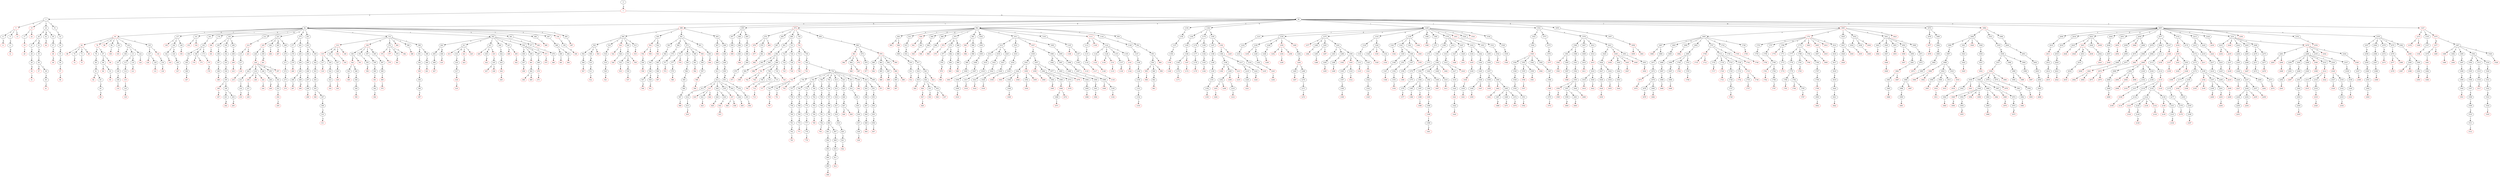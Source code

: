 digraph G {
1[color = "red"];
0->1[label = a];
1->3[label = a];
5[color = "red"];
3->5[label = h];
5->6[label = e];
8[color = "red"];
6->8[label = d];
5->9[label = i];
9->11[label = n];
12[color = "red"];
11->12[label = g];
13[color = "red"];
5->13[label = s];
15[color = "red"];
3->15[label = l];
15->17[label = i];
19[color = "red"];
17->19[label = i];
20[color = "red"];
19->20[label = s];
22[color = "red"];
15->22[label = s];
3->24[label = r];
24->26[label = d];
26->27[label = v];
27->28[label = a];
28->29[label = r];
30[color = "red"];
29->30[label = k];
31[color = "red"];
30->31[label = s];
26->33[label = w];
33->35[label = o];
35->36[label = l];
37[color = "red"];
36->37[label = f];
36->38[label = v];
38->40[label = e];
41[color = "red"];
40->41[label = s];
24->42[label = g];
44[color = "red"];
42->44[label = h];
24->45[label = r];
45->47[label = g];
48[color = "red"];
47->48[label = h];
49[color = "red"];
48->49[label = h];
3->51[label = s];
51->53[label = v];
53->54[label = o];
54->55[label = g];
55->56[label = e];
57[color = "red"];
56->57[label = l];
58[color = "red"];
57->58[label = s];
1->60[label = b];
60->62[label = a];
63[color = "red"];
62->63[label = c];
64[color = "red"];
63->64[label = a];
68[color = "red"];
64->68[label = s];
64->70[label = t];
72[color = "red"];
70->72[label = e];
64->73[label = x];
75[color = "red"];
73->75[label = i];
66[color = "red"];
64->66[label = y];
76[color = "red"];
63->76[label = i];
76->78[label = n];
78->80[label = a];
80->81[label = t];
82[color = "red"];
81->82[label = e];
81->83[label = i];
83->85[label = o];
86[color = "red"];
85->86[label = n];
76->87[label = s];
87->89[label = c];
90[color = "red"];
89->90[label = i];
89->91[label = u];
93[color = "red"];
91->93[label = s];
94[color = "red"];
87->94[label = t];
96[color = "red"];
63->96[label = k];
63->98[label = l];
100[color = "red"];
98->100[label = i];
63->101[label = o];
103[color = "red"];
101->103[label = t];
63->104[label = t];
104->106[label = e];
106->107[label = r];
107->108[label = i];
108->109[label = a];
110[color = "red"];
109->110[label = l];
104->111[label = i];
111->113[label = n];
113->114[label = a];
115[color = "red"];
114->115[label = l];
115->116[label = l];
118[color = "red"];
116->118[label = y];
111->119[label = o];
121[color = "red"];
119->121[label = n];
104->122[label = o];
124[color = "red"];
122->124[label = r];
63->125[label = u];
125->127[label = l];
128[color = "red"];
127->128[label = i];
127->129[label = u];
131[color = "red"];
129->131[label = s];
132[color = "red"];
125->132[label = s];
132->134[label = e];
136[color = "red"];
134->136[label = s];
62->137[label = d];
139[color = "red"];
137->139[label = a];
137->140[label = e];
140->142[label = j];
143[color = "red"];
142->143[label = o];
140->144[label = n];
144->146[label = g];
147[color = "red"];
146->147[label = o];
137->148[label = i];
150[color = "red"];
148->150[label = a];
62->151[label = f];
153[color = "red"];
151->153[label = f];
154[color = "red"];
151->154[label = t];
62->161[label = i];
161->163[label = s];
163->164[label = a];
164->165[label = n];
165->166[label = c];
167[color = "red"];
166->167[label = e];
163->168[label = e];
170[color = "red"];
168->170[label = d];
171[color = "red"];
168->171[label = r];
163->173[label = s];
175[color = "red"];
173->175[label = e];
176[color = "red"];
175->176[label = d];
62->178[label = k];
180[color = "red"];
178->180[label = a];
181[color = "red"];
180->181[label = s];
62->183[label = l];
183->185[label = a];
185->186[label = t];
186->187[label = i];
187->188[label = o];
189[color = "red"];
188->189[label = n];
183->190[label = i];
190->192[label = e];
192->193[label = n];
193->194[label = a];
194->195[label = t];
196[color = "red"];
195->196[label = e];
197[color = "red"];
196->197[label = d];
195->199[label = i];
199->201[label = n];
202[color = "red"];
201->202[label = g];
199->203[label = o];
205[color = "red"];
203->205[label = n];
183->206[label = o];
206->208[label = n];
209[color = "red"];
208->209[label = e];
210[color = "red"];
209->210[label = s];
62->212[label = m];
214[color = "red"];
212->214[label = p];
214->215[label = e];
215->217[label = r];
218[color = "red"];
217->218[label = e];
219[color = "red"];
218->219[label = s];
221[color = "red"];
214->221[label = s];
62->223[label = n];
225[color = "red"];
223->225[label = d];
225->226[label = o];
228[color = "red"];
226->228[label = n];
228->229[label = a];
229->231[label = b];
231->232[label = l];
233[color = "red"];
232->233[label = e];
228->234[label = e];
236[color = "red"];
234->236[label = d];
236->237[label = l];
239[color = "red"];
237->239[label = y];
240[color = "red"];
234->240[label = e];
242[color = "red"];
234->242[label = r];
244[color = "red"];
242->244[label = s];
228->246[label = i];
246->248[label = n];
249[color = "red"];
248->249[label = g];
228->250[label = m];
250->252[label = e];
252->253[label = n];
254[color = "red"];
253->254[label = t];
255[color = "red"];
254->255[label = s];
257[color = "red"];
228->257[label = s];
225->259[label = u];
261[color = "red"];
259->261[label = m];
223->262[label = e];
264[color = "red"];
262->264[label = t];
223->265[label = g];
267[color = "red"];
265->267[label = a];
223->268[label = n];
268->270[label = i];
270->271[label = t];
271->272[label = i];
272->273[label = o];
274[color = "red"];
273->274[label = n];
62->275[label = p];
275->277[label = i];
277->278[label = c];
278->279[label = a];
280[color = "red"];
279->280[label = l];
275->281[label = t];
281->283[label = i];
283->284[label = s];
284->285[label = t];
285->286[label = o];
287[color = "red"];
286->287[label = n];
285->288[label = u];
290[color = "red"];
288->290[label = m];
62->291[label = r];
291->293[label = t];
293->294[label = h];
294->295[label = r];
295->296[label = o];
296->297[label = s];
297->298[label = i];
299[color = "red"];
298->299[label = s];
293->300[label = i];
300->302[label = c];
302->303[label = u];
303->304[label = l];
304->305[label = a];
306[color = "red"];
305->306[label = r];
305->307[label = t];
307->309[label = i];
309->310[label = o];
311[color = "red"];
310->311[label = n];
62->312[label = s];
314[color = "red"];
312->314[label = e];
315[color = "red"];
314->315[label = d];
315->317[label = l];
319[color = "red"];
317->319[label = y];
315->320[label = n];
320->322[label = e];
322->323[label = s];
324[color = "red"];
323->324[label = s];
314->325[label = m];
325->327[label = e];
327->328[label = n];
329[color = "red"];
328->329[label = t];
330[color = "red"];
329->330[label = s];
332[color = "red"];
314->332[label = r];
334[color = "red"];
332->334[label = s];
336[color = "red"];
314->336[label = s];
338[color = "red"];
312->338[label = h];
338->340[label = e];
342[color = "red"];
340->342[label = d];
342->343[label = l];
345[color = "red"];
343->345[label = y];
342->346[label = n];
346->348[label = e];
348->349[label = s];
350[color = "red"];
349->350[label = s];
351[color = "red"];
340->351[label = s];
338->353[label = i];
353->355[label = n];
356[color = "red"];
355->356[label = g];
338->357[label = l];
357->359[label = e];
359->360[label = s];
361[color = "red"];
360->361[label = s];
361->362[label = l];
364[color = "red"];
362->364[label = y];
338->365[label = m];
365->367[label = e];
367->368[label = n];
369[color = "red"];
368->369[label = t];
370[color = "red"];
369->370[label = s];
312->372[label = i];
374[color = "red"];
372->374[label = a];
375[color = "red"];
374->375[label = s];
377[color = "red"];
372->377[label = c];
372->379[label = n];
381[color = "red"];
379->381[label = g];
382[color = "red"];
372->382[label = o];
384[color = "red"];
312->384[label = k];
312->386[label = s];
388[color = "red"];
386->388[label = i];
312->389[label = t];
389->391[label = a];
391->392[label = r];
393[color = "red"];
392->393[label = d];
393->394[label = i];
394->396[label = z];
397[color = "red"];
396->397[label = e];
389->398[label = r];
398->400[label = a];
401[color = "red"];
400->401[label = l];
62->402[label = t];
402->404[label = a];
404->405[label = b];
405->406[label = l];
407[color = "red"];
406->407[label = e];
404->408[label = g];
410[color = "red"];
408->410[label = e];
402->411[label = e];
413[color = "red"];
411->413[label = d];
411->414[label = m];
414->416[label = e];
416->417[label = n];
418[color = "red"];
417->418[label = t];
419[color = "red"];
418->419[label = s];
421[color = "red"];
411->421[label = r];
423[color = "red"];
421->423[label = s];
425[color = "red"];
411->425[label = s];
402->427[label = i];
429[color = "red"];
427->429[label = c];
427->430[label = n];
432[color = "red"];
430->432[label = g];
433[color = "red"];
427->433[label = s];
433->435[label = e];
437[color = "red"];
435->437[label = d];
438[color = "red"];
435->438[label = s];
402->440[label = j];
440->442[label = o];
442->443[label = u];
444[color = "red"];
443->444[label = r];
445[color = "red"];
444->445[label = s];
402->447[label = o];
449[color = "red"];
447->449[label = n];
450[color = "red"];
447->450[label = r];
452[color = "red"];
450->452[label = s];
402->454[label = t];
454->456[label = a];
456->457[label = g];
458[color = "red"];
457->458[label = e];
454->459[label = i];
461[color = "red"];
459->461[label = s];
461->462[label = e];
464[color = "red"];
462->464[label = d];
465[color = "red"];
462->465[label = s];
454->467[label = o];
467->469[label = i];
470[color = "red"];
469->470[label = r];
471[color = "red"];
470->471[label = s];
473[color = "red"];
454->473[label = u];
475[color = "red"];
473->475[label = e];
402->477[label = u];
477->479[label = r];
480[color = "red"];
479->480[label = e];
62->481[label = u];
483[color = "red"];
481->483[label = e];
62->484[label = v];
486[color = "red"];
484->486[label = e];
62->487[label = x];
487->489[label = i];
489->490[label = a];
491[color = "red"];
490->491[label = l];
489->492[label = l];
494[color = "red"];
492->494[label = e];
156[color = "red"];
62->156[label = y];
156->158[label = a];
160[color = "red"];
158->160[label = h];
62->495[label = z];
497[color = "red"];
495->497[label = e];
498[color = "red"];
60->498[label = b];
498->500[label = a];
500->502[label = c];
502->504[label = i];
504->506[label = e];
507[color = "red"];
506->507[label = s];
502->508[label = o];
508->510[label = m];
510->511[label = e];
512[color = "red"];
511->512[label = s];
503[color = "red"];
502->503[label = y];
500->516[label = n];
516->518[label = d];
518->519[label = o];
519->520[label = n];
521[color = "red"];
520->521[label = o];
522[color = "red"];
500->522[label = s];
524[color = "red"];
522->524[label = i];
522->526[label = s];
528[color = "red"];
526->528[label = i];
500->529[label = t];
529->531[label = i];
531->532[label = a];
533[color = "red"];
532->533[label = l];
531->534[label = c];
534->536[label = a];
537[color = "red"];
536->537[label = l];
538[color = "red"];
531->538[label = e];
500->513[label = y];
515[color = "red"];
513->515[label = e];
498->540[label = e];
552[color = "red"];
540->552[label = s];
554[color = "red"];
552->554[label = s];
554->556[label = e];
558[color = "red"];
556->558[label = s];
559[color = "red"];
552->559[label = t];
540->542[label = y];
543[color = "red"];
542->543[label = s];
543->544[label = t];
544->546[label = e];
546->547[label = a];
548[color = "red"];
547->548[label = d];
546->549[label = d];
551[color = "red"];
549->551[label = e];
498->561[label = o];
561->563[label = c];
563->564[label = c];
564->565[label = a];
565->566[label = t];
567[color = "red"];
566->567[label = o];
561->568[label = g];
568->570[label = a];
570->571[label = d];
572[color = "red"];
571->572[label = a];
561->573[label = t];
573->575[label = c];
575->577[label = i];
577->579[label = e];
580[color = "red"];
579->580[label = s];
576[color = "red"];
575->576[label = y];
573->581[label = n];
581->583[label = u];
583->584[label = l];
584->585[label = l];
585->586[label = i];
586->587[label = u];
588[color = "red"];
587->588[label = s];
573->589[label = r];
589->591[label = i];
592[color = "red"];
591->592[label = c];
593[color = "red"];
573->593[label = s];
593->595[label = h];
595->597[label = i];
598[color = "red"];
597->598[label = p];
599[color = "red"];
598->599[label = s];
561->601[label = z];
601->603[label = z];
604[color = "red"];
603->604[label = o];
498->605[label = r];
605->607[label = e];
608[color = "red"];
607->608[label = v];
608->609[label = i];
609->611[label = a];
611->612[label = t];
612->613[label = a];
613->614[label = b];
614->615[label = l];
616[color = "red"];
615->616[label = e];
617[color = "red"];
612->617[label = e];
619[color = "red"];
617->619[label = d];
617->621[label = l];
623[color = "red"];
621->623[label = y];
624[color = "red"];
617->624[label = s];
612->626[label = i];
626->628[label = n];
629[color = "red"];
628->629[label = g];
626->630[label = o];
632[color = "red"];
630->632[label = n];
633[color = "red"];
632->633[label = s];
612->635[label = o];
637[color = "red"];
635->637[label = r];
640[color = "red"];
637->640[label = s];
638[color = "red"];
637->638[label = y];
612->642[label = u];
642->644[label = r];
645[color = "red"];
644->645[label = e];
605->646[label = o];
646->648[label = a];
648->649[label = c];
649->650[label = h];
650->651[label = m];
651->652[label = e];
652->653[label = n];
654[color = "red"];
653->654[label = t];
60->655[label = c];
655->657[label = e];
657->658[label = s];
659[color = "red"];
658->659[label = s];
655->660[label = i];
660->662[label = s];
662->663[label = s];
664[color = "red"];
663->664[label = a];
655->665[label = o];
665->667[label = u];
667->668[label = l];
668->669[label = o];
669->670[label = m];
671[color = "red"];
670->671[label = b];
672[color = "red"];
60->672[label = d];
672->674[label = a];
676[color = "red"];
674->676[label = l];
677[color = "red"];
676->677[label = i];
674->679[label = r];
679->681[label = i];
682[color = "red"];
681->682[label = a];
683[color = "red"];
674->683[label = t];
672->685[label = e];
685->687[label = s];
688[color = "red"];
687->688[label = t];
672->689[label = i];
689->691[label = c];
691->692[label = a];
692->693[label = b];
693->694[label = l];
695[color = "red"];
694->695[label = e];
692->696[label = n];
698[color = "red"];
696->698[label = t];
692->699[label = t];
701[color = "red"];
699->701[label = e];
702[color = "red"];
701->702[label = d];
704[color = "red"];
701->704[label = s];
699->706[label = i];
706->708[label = n];
709[color = "red"];
708->709[label = g];
706->710[label = o];
712[color = "red"];
710->712[label = n];
713[color = "red"];
712->713[label = s];
706->715[label = v];
717[color = "red"];
715->717[label = e];
699->718[label = o];
720[color = "red"];
718->720[label = r];
689->721[label = t];
721->723[label = i];
723->724[label = v];
725[color = "red"];
724->725[label = e];
721->726[label = o];
726->728[label = r];
729[color = "red"];
728->729[label = y];
672->730[label = o];
732[color = "red"];
730->732[label = m];
732->733[label = e];
735[color = "red"];
733->735[label = n];
736[color = "red"];
735->736[label = s];
732->738[label = i];
738->740[label = n];
741[color = "red"];
740->741[label = a];
742[color = "red"];
741->742[label = l];
742->744[label = i];
746[color = "red"];
744->746[label = a];
747[color = "red"];
746->747[label = n];
742->749[label = l];
751[color = "red"];
749->751[label = y];
752[color = "red"];
742->752[label = s];
740->754[label = o];
754->756[label = a];
756->757[label = n];
757->758[label = t];
758->759[label = e];
759->760[label = r];
760->761[label = i];
761->762[label = o];
763[color = "red"];
762->763[label = r];
754->764[label = c];
764->766[label = a];
766->767[label = r];
767->768[label = d];
768->769[label = i];
769->770[label = a];
771[color = "red"];
770->771[label = c];
764->772[label = e];
772->774[label = n];
774->775[label = t];
775->776[label = e];
776->777[label = s];
777->778[label = i];
779[color = "red"];
778->779[label = s];
764->780[label = y];
780->782[label = s];
782->783[label = t];
783->784[label = i];
785[color = "red"];
784->785[label = c];
754->786[label = g];
786->788[label = e];
788->789[label = n];
789->790[label = i];
790->791[label = t];
791->792[label = a];
793[color = "red"];
792->793[label = l];
754->794[label = h];
794->796[label = y];
796->797[label = s];
797->798[label = t];
798->799[label = e];
799->800[label = r];
800->801[label = e];
801->802[label = c];
802->803[label = t];
803->804[label = o];
804->805[label = m];
806[color = "red"];
805->806[label = y];
800->807[label = o];
807->809[label = t];
809->810[label = o];
810->811[label = m];
812[color = "red"];
811->812[label = y];
754->813[label = p];
813->815[label = o];
815->816[label = s];
816->817[label = t];
817->818[label = e];
818->819[label = r];
819->820[label = i];
820->821[label = o];
822[color = "red"];
821->822[label = r];
754->823[label = s];
823->825[label = c];
825->826[label = o];
826->827[label = p];
828[color = "red"];
827->828[label = e];
829[color = "red"];
827->829[label = y];
754->831[label = t];
831->833[label = h];
833->834[label = o];
834->835[label = r];
835->836[label = a];
836->837[label = c];
837->838[label = i];
839[color = "red"];
838->839[label = c];
754->840[label = u];
842[color = "red"];
840->842[label = s];
754->843[label = v];
843->845[label = a];
845->846[label = g];
846->847[label = i];
847->848[label = n];
848->849[label = a];
850[color = "red"];
849->850[label = l];
843->851[label = e];
851->853[label = s];
853->854[label = i];
854->855[label = c];
855->856[label = a];
857[color = "red"];
856->857[label = l];
672->858[label = u];
858->860[label = c];
861[color = "red"];
860->861[label = e];
862[color = "red"];
861->862[label = d];
861->864[label = n];
866[color = "red"];
864->866[label = s];
867[color = "red"];
864->867[label = t];
867->869[label = e];
871[color = "red"];
869->871[label = s];
872[color = "red"];
861->872[label = s];
860->874[label = i];
874->876[label = n];
877[color = "red"];
876->877[label = g];
878[color = "red"];
860->878[label = t];
878->880[label = e];
882[color = "red"];
880->882[label = d];
878->883[label = i];
883->885[label = n];
886[color = "red"];
885->886[label = g];
883->887[label = o];
889[color = "red"];
887->889[label = n];
890[color = "red"];
889->890[label = s];
878->892[label = o];
894[color = "red"];
892->894[label = r];
894->895[label = e];
897[color = "red"];
895->897[label = s];
898[color = "red"];
894->898[label = s];
900[color = "red"];
878->900[label = s];
60->902[label = e];
902->904[label = a];
905[color = "red"];
904->905[label = m];
906[color = "red"];
904->906[label = r];
906->908[label = a];
908->910[label = n];
910->911[label = c];
912[color = "red"];
911->912[label = e];
902->913[label = c];
913->915[label = e];
915->916[label = d];
916->917[label = a];
917->918[label = i];
918->919[label = r];
920[color = "red"];
919->920[label = e];
917->921[label = r];
921->924[label = i];
926[color = "red"];
924->926[label = a];
927[color = "red"];
926->927[label = n];
929[color = "red"];
927->929[label = s];
924->931[label = e];
933[color = "red"];
931->933[label = s];
924->934[label = u];
936[color = "red"];
934->936[label = m];
937[color = "red"];
934->937[label = s];
923[color = "red"];
921->923[label = y];
939[color = "red"];
902->939[label = d];
941[color = "red"];
939->941[label = e];
939->943[label = g];
945[color = "red"];
943->945[label = e];
902->946[label = g];
946->948[label = g];
949[color = "red"];
948->949[label = e];
902->966[label = i];
966->968[label = g];
969[color = "red"];
968->969[label = h];
902->970[label = l];
972[color = "red"];
970->972[label = e];
973[color = "red"];
972->973[label = s];
970->975[label = m];
975->977[label = o];
977->978[label = s];
979[color = "red"];
978->979[label = k];
980[color = "red"];
979->980[label = s];
975->982[label = u];
982->984[label = s];
985[color = "red"];
984->985[label = k];
970->986[label = t];
986->988[label = r];
988->989[label = e];
990[color = "red"];
989->990[label = e];
902->991[label = n];
993[color = "red"];
991->993[label = d];
994[color = "red"];
993->994[label = s];
991->996[label = t];
996->998[label = e];
998->999[label = r];
999->1000[label = i];
1001[color = "red"];
1000->1001[label = c];
902->1002[label = p];
1002->1004[label = i];
1004->1005[label = t];
1005->1006[label = h];
1006->1007[label = y];
1007->1008[label = m];
1008->1009[label = i];
1010[color = "red"];
1009->1010[label = a];
902->1011[label = r];
1011->1013[label = d];
1013->1014[label = a];
1014->1015[label = v];
1015->1016[label = i];
1016->1017[label = n];
1018[color = "red"];
1017->1018[label = e];
1013->1019[label = e];
1019->1021[label = v];
1021->1022[label = i];
1022->1023[label = n];
1024[color = "red"];
1023->1024[label = e];
1013->1025[label = u];
1025->1027[label = v];
1027->1028[label = i];
1028->1029[label = n];
1030[color = "red"];
1029->1030[label = e];
1011->1031[label = n];
1031->1033[label = e];
1033->1034[label = t];
1034->1035[label = h];
1036[color = "red"];
1035->1036[label = y];
1037[color = "red"];
1011->1037[label = r];
1037->1039[label = a];
1039->1041[label = n];
1041->1042[label = c];
1043[color = "red"];
1042->1043[label = e];
1042->1046[label = i];
1046->1048[label = e];
1049[color = "red"];
1048->1049[label = s];
1044[color = "red"];
1042->1044[label = y];
1050[color = "red"];
1041->1050[label = t];
1050->1052[label = l];
1054[color = "red"];
1052->1054[label = y];
1055[color = "red"];
1050->1055[label = s];
1039->1057[label = t];
1059[color = "red"];
1057->1059[label = e];
1060[color = "red"];
1059->1060[label = d];
1057->1062[label = i];
1062->1064[label = n];
1065[color = "red"];
1064->1065[label = g];
1062->1066[label = o];
1068[color = "red"];
1066->1068[label = n];
1068->1069[label = a];
1071[color = "red"];
1069->1071[label = l];
1072[color = "red"];
1068->1072[label = s];
1062->1074[label = v];
1076[color = "red"];
1074->1076[label = e];
1057->1077[label = o];
1079[color = "red"];
1077->1079[label = r];
1037->1080[label = o];
1080->1082[label = m];
1082->1083[label = e];
1083->1084[label = t];
1084->1085[label = e];
1086[color = "red"];
1085->1086[label = r];
1080->1087[label = s];
1087->1089[label = c];
1089->1090[label = o];
1090->1091[label = p];
1092[color = "red"];
1091->1092[label = e];
1011->1093[label = u];
1093->1095[label = n];
1095->1096[label = c];
1096->1097[label = a];
1097->1098[label = t];
1099[color = "red"];
1098->1099[label = e];
1098->1100[label = o];
1102[color = "red"];
1100->1102[label = r];
902->1103[label = s];
1103->1105[label = s];
1106[color = "red"];
1105->1106[label = e];
1105->1107[label = i];
1107->1109[label = v];
1110[color = "red"];
1109->1110[label = e];
1111[color = "red"];
902->1111[label = t];
1111->1113[label = m];
1113->1115[label = e];
1115->1116[label = n];
1117[color = "red"];
1116->1117[label = t];
1118[color = "red"];
1117->1118[label = s];
1120[color = "red"];
1111->1120[label = s];
1111->1122[label = t];
1122->1124[label = a];
1125[color = "red"];
1124->1125[label = l];
1126[color = "red"];
1125->1126[label = s];
1122->1128[label = e];
1130[color = "red"];
1128->1130[label = d];
1131[color = "red"];
1128->1131[label = r];
1133[color = "red"];
1131->1133[label = s];
1122->1135[label = i];
1135->1137[label = n];
1138[color = "red"];
1137->1138[label = g];
1122->1139[label = o];
1141[color = "red"];
1139->1141[label = r];
1142[color = "red"];
1141->1142[label = s];
902->1144[label = v];
1144->1146[label = a];
1146->1147[label = c];
1147->1148[label = u];
1148->1149[label = a];
1149->1150[label = t];
1150->1151[label = i];
1151->1152[label = o];
1153[color = "red"];
1152->1153[label = n];
902->950[label = y];
950->952[label = a];
952->953[label = n];
953->954[label = c];
955[color = "red"];
954->955[label = e];
956[color = "red"];
955->956[label = s];
954->960[label = i];
960->962[label = e];
963[color = "red"];
962->963[label = s];
958[color = "red"];
954->958[label = y];
964[color = "red"];
953->964[label = t];
60->1154[label = f];
1154->1156[label = a];
1156->1157[label = r];
1157->1158[label = a];
1159[color = "red"];
1158->1159[label = d];
1160[color = "red"];
1159->1160[label = s];
60->1162[label = h];
1162->1164[label = e];
1164->1165[label = n];
1165->1166[label = r];
1166->1168[label = i];
1168->1170[label = e];
1171[color = "red"];
1170->1171[label = s];
1167[color = "red"];
1166->1167[label = y];
1172[color = "red"];
1167->1172[label = s];
1162->1174[label = i];
1174->1176[label = n];
1176->1177[label = a];
1177->1178[label = y];
1179[color = "red"];
1178->1179[label = a];
1174->1180[label = s];
1180->1182[label = e];
1182->1183[label = k];
1184[color = "red"];
1183->1184[label = a];
1162->1185[label = o];
1185->1187[label = m];
1187->1188[label = i];
1188->1189[label = n];
1189->1190[label = a];
1190->1191[label = b];
1191->1192[label = l];
1193[color = "red"];
1192->1193[label = e];
1194[color = "red"];
1185->1194[label = r];
1194->1196[label = r];
1196->1198[label = e];
1199[color = "red"];
1198->1199[label = d];
1198->1200[label = n];
1200->1202[label = c];
1203[color = "red"];
1202->1203[label = e];
1204[color = "red"];
1203->1204[label = s];
1206[color = "red"];
1202->1206[label = y];
1208[color = "red"];
1200->1208[label = t];
1208->1210[label = l];
1212[color = "red"];
1210->1212[label = y];
1213[color = "red"];
1198->1213[label = r];
1215[color = "red"];
1213->1215[label = s];
1196->1217[label = i];
1217->1219[label = b];
1219->1220[label = l];
1221[color = "red"];
1220->1221[label = e];
1217->1222[label = n];
1224[color = "red"];
1222->1224[label = g];
1225[color = "red"];
1194->1225[label = s];
60->1229[label = i];
1229->1231[label = c];
1231->1232[label = h];
1232->1233[label = i];
1233->1234[label = t];
1235[color = "red"];
1234->1235[label = e];
1229->1236[label = d];
1236->1238[label = a];
1239[color = "red"];
1238->1239[label = l];
1238->1240[label = n];
1240->1242[label = c];
1243[color = "red"];
1242->1243[label = e];
1244[color = "red"];
1243->1244[label = s];
1236->1246[label = d];
1246->1248[label = e];
1249[color = "red"];
1248->1249[label = n];
1250[color = "red"];
1236->1250[label = e];
1252[color = "red"];
1250->1252[label = d];
1254[color = "red"];
1250->1254[label = r];
1256[color = "red"];
1254->1256[label = s];
1258[color = "red"];
1250->1258[label = s];
1260[color = "red"];
1236->1260[label = i];
1260->1262[label = n];
1264[color = "red"];
1262->1264[label = g];
1264->1265[label = l];
1267[color = "red"];
1265->1267[label = y];
1264->1268[label = n];
1268->1270[label = e];
1270->1271[label = s];
1272[color = "red"];
1271->1272[label = s];
1229->1275[label = e];
1277[color = "red"];
1275->1277[label = d];
1275->1280[label = g];
1282[color = "red"];
1280->1282[label = h];
1275->1283[label = n];
1283->1285[label = c];
1286[color = "red"];
1285->1286[label = e];
1287[color = "red"];
1283->1287[label = t];
1275->1291[label = t];
1291->1293[label = a];
1293->1294[label = t];
1295[color = "red"];
1294->1295[label = e];
1291->1296[label = e];
1296->1298[label = n];
1299[color = "red"];
1298->1299[label = e];
1291->1300[label = i];
1302[color = "red"];
1300->1302[label = c];
1303[color = "red"];
1300->1303[label = n];
1303->1305[label = e];
1305->1307[label = o];
1307->1308[label = u];
1309[color = "red"];
1308->1309[label = s];
1303->1310[label = i];
1312[color = "red"];
1310->1312[label = c];
1300->1313[label = t];
1315[color = "red"];
1313->1315[label = e];
1229->1316[label = g];
1316->1318[label = a];
1318->1319[label = i];
1319->1320[label = l];
1321[color = "red"];
1320->1321[label = s];
1321->1322[label = h];
1322->1324[label = i];
1325[color = "red"];
1324->1325[label = p];
1316->1326[label = e];
1326->1328[label = a];
1329[color = "red"];
1328->1329[label = t];
1330[color = "red"];
1326->1330[label = i];
1326->1332[label = u];
1334[color = "red"];
1332->1334[label = s];
1229->1339[label = l];
1339->1341[label = a];
1342[color = "red"];
1341->1342[label = o];
1339->1343[label = i];
1343->1345[label = m];
1345->1346[label = e];
1346->1347[label = n];
1348[color = "red"];
1347->1348[label = t];
1343->1349[label = t];
1349->1351[label = a];
1351->1352[label = b];
1352->1353[label = l];
1354[color = "red"];
1353->1354[label = e];
1349->1357[label = i];
1357->1359[label = e];
1360[color = "red"];
1359->1360[label = s];
1355[color = "red"];
1349->1355[label = y];
1339->1361[label = l];
1363[color = "red"];
1361->1363[label = a];
1364[color = "red"];
1339->1364[label = o];
1229->1366[label = m];
1368[color = "red"];
1366->1368[label = e];
1229->1369[label = n];
1369->1371[label = t];
1371->1372[label = e];
1372->1373[label = s];
1373->1374[label = t];
1374->1375[label = a];
1375->1376[label = t];
1377[color = "red"];
1376->1377[label = e];
1229->1378[label = o];
1378->1380[label = g];
1380->1381[label = e];
1381->1382[label = n];
1382->1383[label = e];
1383->1384[label = s];
1384->1385[label = e];
1386[color = "red"];
1385->1386[label = s];
1384->1387[label = i];
1389[color = "red"];
1387->1389[label = s];
1390[color = "red"];
1389->1390[label = t];
1383->1392[label = t];
1392->1394[label = i];
1395[color = "red"];
1394->1395[label = c];
1395->1396[label = a];
1398[color = "red"];
1396->1398[label = l];
1398->1399[label = l];
1401[color = "red"];
1399->1401[label = y];
1382->1404[label = i];
1404->1406[label = s];
1407[color = "red"];
1406->1407[label = t];
1382->1408[label = o];
1408->1410[label = u];
1411[color = "red"];
1410->1411[label = s];
1402[color = "red"];
1382->1402[label = y];
1378->1412[label = l];
1412->1414[label = o];
1414->1415[label = g];
1415->1417[label = i];
1417->1419[label = c];
1419->1420[label = a];
1421[color = "red"];
1420->1421[label = l];
1421->1422[label = l];
1424[color = "red"];
1422->1424[label = y];
1416[color = "red"];
1415->1416[label = y];
1378->1425[label = s];
1425->1427[label = e];
1428[color = "red"];
1427->1428[label = s];
1425->1429[label = i];
1431[color = "red"];
1429->1431[label = s];
1378->1432[label = t];
1432->1434[label = i];
1435[color = "red"];
1434->1435[label = c];
1435->1436[label = a];
1438[color = "red"];
1436->1438[label = l];
1438->1439[label = l];
1441[color = "red"];
1439->1441[label = y];
1432->1442[label = r];
1442->1444[label = o];
1444->1445[label = p];
1445->1446[label = h];
1446->1448[label = i];
1450[color = "red"];
1448->1450[label = c];
1447[color = "red"];
1446->1447[label = y];
1451[color = "red"];
1229->1451[label = r];
1451->1453[label = r];
1453->1455[label = i];
1455->1456[label = t];
1456->1457[label = a];
1457->1458[label = n];
1459[color = "red"];
1458->1459[label = t];
1457->1460[label = t];
1462[color = "red"];
1460->1462[label = e];
1463[color = "red"];
1462->1463[label = d];
1460->1465[label = i];
1465->1467[label = n];
1468[color = "red"];
1467->1468[label = g];
1465->1469[label = o];
1471[color = "red"];
1469->1471[label = n];
1465->1472[label = v];
1474[color = "red"];
1472->1474[label = e];
1229->1529[label = s];
1529->1531[label = t];
1531->1532[label = o];
1533[color = "red"];
1532->1533[label = n];
1534[color = "red"];
1229->1534[label = t];
1229->1536[label = u];
1536->1538[label = r];
1538->1539[label = e];
1540[color = "red"];
1539->1540[label = t];
60->1541[label = j];
1541->1543[label = e];
1543->1544[label = c];
1545[color = "red"];
1544->1545[label = t];
1545->1546[label = e];
1546->1548[label = d];
1548->1549[label = n];
1549->1550[label = e];
1550->1551[label = s];
1552[color = "red"];
1551->1552[label = s];
1545->1553[label = i];
1553->1555[label = o];
1556[color = "red"];
1555->1556[label = n];
1557[color = "red"];
1556->1557[label = s];
1553->1559[label = v];
1561[color = "red"];
1559->1561[label = e];
1545->1562[label = l];
1564[color = "red"];
1562->1564[label = y];
1545->1565[label = n];
1565->1567[label = e];
1567->1568[label = s];
1569[color = "red"];
1568->1569[label = s];
1569->1570[label = e];
1572[color = "red"];
1570->1572[label = s];
1541->1573[label = o];
1573->1575[label = i];
1575->1576[label = n];
1577[color = "red"];
1576->1577[label = t];
1541->1578[label = u];
1578->1580[label = d];
1580->1581[label = g];
1582[color = "red"];
1581->1582[label = e];
1583[color = "red"];
1582->1583[label = d];
1581->1585[label = i];
1585->1587[label = n];
1588[color = "red"];
1587->1588[label = g];
1580->1589[label = i];
1589->1591[label = c];
1591->1592[label = a];
1592->1593[label = t];
1594[color = "red"];
1593->1594[label = e];
1595[color = "red"];
1594->1595[label = d];
1593->1597[label = i];
1597->1599[label = n];
1600[color = "red"];
1599->1600[label = g];
1597->1601[label = o];
1603[color = "red"];
1601->1603[label = n];
1593->1604[label = o];
1606[color = "red"];
1604->1606[label = r];
1578->1607[label = g];
1607->1609[label = a];
1609->1610[label = t];
1611[color = "red"];
1610->1611[label = e];
1578->1612[label = n];
1612->1614[label = c];
1615[color = "red"];
1614->1615[label = t];
1615->1616[label = i];
1616->1618[label = o];
1619[color = "red"];
1618->1619[label = n];
1616->1620[label = v];
1622[color = "red"];
1620->1622[label = e];
1578->1623[label = r];
1623->1625[label = a];
1625->1626[label = t];
1626->1627[label = i];
1627->1628[label = o];
1629[color = "red"];
1628->1629[label = n];
1630[color = "red"];
1629->1630[label = s];
1626->1632[label = o];
1632->1634[label = r];
1635[color = "red"];
1634->1635[label = y];
1636[color = "red"];
1623->1636[label = e];
1638[color = "red"];
1636->1638[label = d];
1636->1640[label = m];
1640->1642[label = e];
1642->1643[label = n];
1644[color = "red"];
1643->1644[label = t];
1645[color = "red"];
1636->1645[label = r];
1647[color = "red"];
1645->1647[label = s];
1649[color = "red"];
1636->1649[label = s];
1623->1651[label = i];
1651->1653[label = n];
1654[color = "red"];
1653->1654[label = g];
60->1655[label = k];
1655->1657[label = a];
1658[color = "red"];
1657->1658[label = r];
1659[color = "red"];
1658->1659[label = i];
1661[color = "red"];
1658->1661[label = y];
1663[color = "red"];
60->1663[label = l];
1663->1665[label = a];
1665->1667[label = c];
1668[color = "red"];
1667->1668[label = h];
1667->1669[label = t];
1669->1671[label = a];
1671->1672[label = t];
1673[color = "red"];
1672->1673[label = e];
1674[color = "red"];
1673->1674[label = d];
1672->1676[label = i];
1676->1678[label = n];
1679[color = "red"];
1678->1679[label = g];
1676->1680[label = o];
1682[color = "red"];
1680->1682[label = n];
1665->1683[label = q];
1683->1685[label = u];
1685->1686[label = e];
1686->1687[label = a];
1687->1688[label = t];
1689[color = "red"];
1688->1689[label = e];
1665->1690[label = r];
1692[color = "red"];
1690->1692[label = e];
1665->1693[label = s];
1693->1695[label = t];
1695->1696[label = e];
1696->1697[label = m];
1697->1698[label = i];
1699[color = "red"];
1698->1699[label = c];
1695->1700[label = i];
1702[color = "red"];
1700->1702[label = n];
1695->1703[label = o];
1703->1705[label = u];
1706[color = "red"];
1705->1706[label = s];
1665->1707[label = t];
1709[color = "red"];
1707->1709[label = e];
1710[color = "red"];
1709->1710[label = d];
1712[color = "red"];
1709->1712[label = s];
1707->1714[label = i];
1714->1716[label = n];
1717[color = "red"];
1716->1717[label = g];
1714->1718[label = o];
1720[color = "red"];
1718->1720[label = n];
1721[color = "red"];
1720->1721[label = s];
1714->1723[label = t];
1723->1725[label = i];
1725->1726[label = o];
1726->1727[label = u];
1728[color = "red"];
1727->1728[label = s];
1714->1729[label = v];
1729->1731[label = a];
1732[color = "red"];
1731->1732[label = l];
1733[color = "red"];
1729->1733[label = e];
1733->1735[label = l];
1737[color = "red"];
1735->1737[label = y];
1738[color = "red"];
1733->1738[label = s];
1707->1740[label = o];
1742[color = "red"];
1740->1742[label = r];
1665->1743[label = u];
1745[color = "red"];
1743->1745[label = t];
1746[color = "red"];
1745->1746[label = s];
1665->1748[label = z];
1750[color = "red"];
1748->1750[label = e];
1751[color = "red"];
1663->1751[label = e];
1751->1753[label = e];
1753->1755[label = z];
1756[color = "red"];
1755->1756[label = e];
1751->1757[label = g];
1757->1759[label = a];
1759->1760[label = t];
1761[color = "red"];
1760->1761[label = e];
1762[color = "red"];
1761->1762[label = s];
1760->1764[label = i];
1764->1766[label = o];
1767[color = "red"];
1766->1767[label = n];
1751->1768[label = n];
1770[color = "red"];
1768->1770[label = d];
1768->1771[label = e];
1771->1773[label = s];
1774[color = "red"];
1773->1774[label = s];
1751->1775[label = p];
1775->1777[label = h];
1777->1778[label = a];
1778->1779[label = r];
1779->1780[label = i];
1781[color = "red"];
1780->1781[label = a];
1779->1782[label = o];
1784[color = "red"];
1782->1784[label = n];
1782->1785[label = u];
1787[color = "red"];
1785->1787[label = s];
1775->1788[label = s];
1788->1791[label = i];
1793[color = "red"];
1791->1793[label = a];
1790[color = "red"];
1788->1790[label = y];
1775->1794[label = t];
1794->1796[label = i];
1796->1797[label = c];
1797->1798[label = a];
1799[color = "red"];
1798->1799[label = l];
1799->1800[label = l];
1802[color = "red"];
1800->1802[label = y];
1803[color = "red"];
1751->1803[label = r];
1805[color = "red"];
1751->1805[label = s];
1805->1807[label = s];
1809[color = "red"];
1807->1809[label = e];
1810[color = "red"];
1805->1810[label = t];
1812[color = "red"];
1751->1812[label = t];
1751->1814[label = w];
1814->1816[label = h];
1816->1817[label = a];
1817->1818[label = c];
1818->1819[label = k];
1819->1820[label = e];
1820->1821[label = t];
1822[color = "red"];
1821->1822[label = s];
1663->1825[label = i];
1825->1827[label = n];
1827->1828[label = g];
1829[color = "red"];
1828->1829[label = s];
1830[color = "red"];
1827->1830[label = s];
1663->1832[label = o];
1832->1834[label = c];
1835[color = "red"];
1834->1835[label = k];
1832->1836[label = o];
1838[color = "red"];
1836->1838[label = m];
1839[color = "red"];
1832->1839[label = w];
1663->1841[label = u];
1841->1843[label = d];
1844[color = "red"];
1843->1844[label = e];
1841->1845[label = e];
1845->1847[label = n];
1848[color = "red"];
1847->1848[label = t];
1849[color = "red"];
1848->1849[label = s];
1841->1851[label = s];
1853[color = "red"];
1851->1853[label = h];
1841->1854[label = t];
1856[color = "red"];
1854->1856[label = e];
1857[color = "red"];
1856->1857[label = d];
1854->1859[label = i];
1859->1861[label = o];
1862[color = "red"];
1861->1862[label = n];
1862->1863[label = a];
1863->1865[label = r];
1866[color = "red"];
1865->1866[label = y];
1867[color = "red"];
1862->1867[label = s];
1841->1869[label = v];
1869->1871[label = i];
1871->1872[label = o];
1873[color = "red"];
1872->1873[label = n];
1823[color = "red"];
1663->1823[label = y];
60->1874[label = m];
1874->1876[label = h];
1877[color = "red"];
1876->1877[label = o];
1878[color = "red"];
1877->1878[label = s];
1874->1880[label = o];
1880->1882[label = d];
1882->1883[label = a];
1883->1884[label = l];
1884->1885[label = i];
1885->1886[label = t];
1886->1888[label = i];
1888->1890[label = e];
1891[color = "red"];
1890->1891[label = s];
1887[color = "red"];
1886->1887[label = y];
1892[color = "red"];
60->1892[label = n];
1892->1894[label = e];
1894->1896[label = g];
1896->1897[label = a];
1897->1898[label = t];
1899[color = "red"];
1898->1899[label = e];
1900[color = "red"];
1899->1900[label = d];
1902[color = "red"];
1899->1902[label = s];
1898->1904[label = i];
1904->1906[label = n];
1907[color = "red"];
1906->1907[label = g];
1904->1908[label = o];
1910[color = "red"];
1908->1910[label = n];
1911[color = "red"];
1910->1911[label = s];
1904->1913[label = v];
1915[color = "red"];
1913->1915[label = e];
1898->1916[label = o];
1918[color = "red"];
1916->1918[label = r];
1919[color = "red"];
1918->1919[label = s];
1894->1921[label = r];
1921->1923[label = v];
1923->1924[label = a];
1925[color = "red"];
1924->1925[label = l];
1926[color = "red"];
1894->1926[label = t];
1894->1928[label = u];
1928->1930[label = r];
1930->1931[label = a];
1932[color = "red"];
1931->1932[label = l];
1892->1933[label = o];
1933->1935[label = r];
1935->1936[label = m];
1936->1937[label = a];
1938[color = "red"];
1937->1938[label = l];
1938->1939[label = c];
1939->1942[label = i];
1942->1944[label = e];
1945[color = "red"];
1944->1945[label = s];
1941[color = "red"];
1939->1941[label = y];
1938->1946[label = i];
1946->1948[label = s];
1949[color = "red"];
1948->1949[label = e];
1950[color = "red"];
1949->1950[label = d];
1948->1952[label = i];
1952->1954[label = n];
1955[color = "red"];
1954->1955[label = g];
1956[color = "red"];
1948->1956[label = m];
1958[color = "red"];
1948->1958[label = t];
1946->1960[label = t];
1960->1963[label = i];
1963->1965[label = e];
1966[color = "red"];
1965->1966[label = s];
1962[color = "red"];
1960->1962[label = y];
1946->1967[label = z];
1969[color = "red"];
1967->1969[label = e];
1970[color = "red"];
1969->1970[label = d];
1967->1972[label = i];
1972->1974[label = n];
1975[color = "red"];
1974->1975[label = g];
1938->1976[label = l];
1978[color = "red"];
1976->1978[label = y];
1938->1979[label = n];
1979->1981[label = e];
1981->1982[label = s];
1983[color = "red"];
1982->1983[label = s];
1984[color = "red"];
1938->1984[label = s];
1936->1986[label = i];
1986->1988[label = t];
1988->1990[label = i];
1990->1992[label = e];
1993[color = "red"];
1992->1993[label = s];
1989[color = "red"];
1988->1989[label = y];
1936->1994[label = o];
1994->1996[label = u];
1997[color = "red"];
1996->1997[label = s];
1892->1998[label = u];
1998->2000[label = m];
2000->2001[label = e];
2001->2002[label = r];
2002->2003[label = a];
2003->2004[label = b];
2004->2005[label = l];
2006[color = "red"];
2005->2006[label = e];
60->2007[label = o];
2007->2009[label = a];
2009->2010[label = r];
2011[color = "red"];
2010->2011[label = d];
2011->2012[label = a];
2012->2014[label = g];
2015[color = "red"];
2014->2015[label = e];
2007->2016[label = c];
2016->2018[label = o];
2018->2019[label = c];
2019->2020[label = k];
2020->2021[label = e];
2022[color = "red"];
2021->2022[label = t];
2007->2023[label = d];
2023->2025[label = a];
2026[color = "red"];
2025->2026[label = h];
2027[color = "red"];
2023->2027[label = e];
2029[color = "red"];
2027->2029[label = d];
2027->2031[label = m];
2031->2033[label = e];
2033->2034[label = n];
2035[color = "red"];
2034->2035[label = t];
2036[color = "red"];
2027->2036[label = s];
2023->2040[label = i];
2040->2042[label = n];
2043[color = "red"];
2042->2043[label = g];
2038[color = "red"];
2023->2038[label = y];
2007->2044[label = g];
2044->2046[label = a];
2046->2047[label = d];
2048[color = "red"];
2047->2048[label = o];
2049[color = "red"];
2048->2049[label = s];
2007->2051[label = h];
2053[color = "red"];
2051->2053[label = m];
2054[color = "red"];
2053->2054[label = s];
2007->2056[label = i];
2056->2058[label = d];
2058->2059[label = e];
2059->2060[label = a];
2061[color = "red"];
2060->2061[label = u];
2062[color = "red"];
2061->2062[label = s];
2064[color = "red"];
2061->2064[label = x];
2066[color = "red"];
2056->2066[label = l];
2056->2068[label = t];
2068->2070[label = e];
2070->2071[label = a];
2072[color = "red"];
2071->2072[label = u];
2073[color = "red"];
2072->2073[label = s];
2075[color = "red"];
2072->2075[label = x];
2007->2077[label = l];
2077->2079[label = e];
2079->2080[label = t];
2081[color = "red"];
2080->2081[label = e];
2077->2082[label = i];
2082->2084[label = s];
2085[color = "red"];
2084->2085[label = h];
2085->2086[label = a];
2086->2088[label = b];
2088->2089[label = l];
2090[color = "red"];
2089->2090[label = e];
2085->2091[label = e];
2093[color = "red"];
2091->2093[label = d];
2094[color = "red"];
2091->2094[label = r];
2096[color = "red"];
2094->2096[label = s];
2098[color = "red"];
2091->2098[label = s];
2085->2100[label = i];
2100->2102[label = n];
2103[color = "red"];
2102->2103[label = g];
2085->2104[label = m];
2104->2106[label = e];
2106->2107[label = n];
2108[color = "red"];
2107->2108[label = t];
2109[color = "red"];
2108->2109[label = s];
2082->2111[label = t];
2111->2113[label = i];
2113->2114[label = o];
2115[color = "red"];
2114->2115[label = n];
2115->2116[label = a];
2116->2118[label = r];
2119[color = "red"];
2118->2119[label = y];
2115->2120[label = i];
2120->2122[label = s];
2123[color = "red"];
2122->2123[label = e];
2124[color = "red"];
2123->2124[label = d];
2122->2126[label = i];
2126->2128[label = n];
2129[color = "red"];
2128->2129[label = g];
2130[color = "red"];
2122->2130[label = m];
2132[color = "red"];
2122->2132[label = t];
2134[color = "red"];
2132->2134[label = s];
2120->2136[label = z];
2138[color = "red"];
2136->2138[label = e];
2139[color = "red"];
2138->2139[label = d];
2136->2141[label = i];
2141->2143[label = n];
2144[color = "red"];
2143->2144[label = g];
2145[color = "red"];
2115->2145[label = s];
2077->2147[label = l];
2149[color = "red"];
2147->2149[label = a];
2150[color = "red"];
2149->2150[label = e];
2007->2152[label = m];
2154[color = "red"];
2152->2154[label = a];
2155[color = "red"];
2154->2155[label = s];
2157[color = "red"];
2155->2157[label = a];
2159[color = "red"];
2157->2159[label = l];
2161[color = "red"];
2155->2161[label = i];
2155->2163[label = u];
2165[color = "red"];
2163->2165[label = m];
2166[color = "red"];
2163->2166[label = s];
2168[color = "red"];
2166->2168[label = i];
2152->2170[label = i];
2170->2172[label = n];
2172->2173[label = a];
2173->2174[label = b];
2174->2175[label = i];
2175->2176[label = l];
2176->2177[label = i];
2177->2178[label = t];
2179[color = "red"];
2178->2179[label = y];
2174->2180[label = l];
2182[color = "red"];
2180->2182[label = e];
2182->2183[label = n];
2183->2185[label = e];
2185->2186[label = s];
2187[color = "red"];
2186->2187[label = s];
2188[color = "red"];
2180->2188[label = y];
2173->2190[label = t];
2192[color = "red"];
2190->2192[label = e];
2193[color = "red"];
2192->2193[label = d];
2195[color = "red"];
2192->2195[label = s];
2190->2197[label = i];
2197->2199[label = n];
2200[color = "red"];
2199->2200[label = g];
2197->2201[label = o];
2203[color = "red"];
2201->2203[label = n];
2204[color = "red"];
2203->2204[label = s];
2190->2206[label = o];
2208[color = "red"];
2206->2208[label = r];
2209[color = "red"];
2208->2209[label = s];
2211[color = "red"];
2172->2211[label = e];
2007->2213[label = n];
2213->2215[label = d];
2215->2216[label = a];
2216->2217[label = n];
2217->2218[label = c];
2219[color = "red"];
2218->2219[label = e];
2213->2220[label = n];
2222[color = "red"];
2220->2222[label = e];
2222->2223[label = m];
2223->2225[label = e];
2225->2226[label = n];
2227[color = "red"];
2226->2227[label = t];
2007->2228[label = o];
2230[color = "red"];
2228->2230[label = n];
2007->2231[label = r];
2231->2233[label = a];
2234[color = "red"];
2233->2234[label = d];
2235[color = "red"];
2233->2235[label = l];
2235->2237[label = l];
2239[color = "red"];
2237->2239[label = y];
2240[color = "red"];
2231->2240[label = d];
2231->2242[label = i];
2242->2244[label = g];
2244->2245[label = i];
2245->2246[label = n];
2246->2247[label = a];
2247->2248[label = l];
2248->2249[label = i];
2249->2250[label = t];
2251[color = "red"];
2250->2251[label = y];
2248->2252[label = l];
2254[color = "red"];
2252->2254[label = y];
2255[color = "red"];
2248->2255[label = s];
2247->2257[label = r];
2259[color = "red"];
2257->2259[label = y];
2246->2260[label = e];
2262[color = "red"];
2260->2262[label = s];
2231->2263[label = n];
2263->2265[label = i];
2265->2266[label = n];
2267[color = "red"];
2266->2267[label = g];
2231->2268[label = s];
2268->2270[label = e];
2270->2271[label = m];
2271->2272[label = e];
2272->2273[label = n];
2274[color = "red"];
2273->2274[label = t];
2268->2275[label = i];
2275->2277[label = v];
2278[color = "red"];
2277->2278[label = e];
2279[color = "red"];
2231->2279[label = t];
2279->2281[label = e];
2283[color = "red"];
2281->2283[label = d];
2284[color = "red"];
2281->2284[label = r];
2286[color = "red"];
2284->2286[label = s];
2279->2288[label = i];
2288->2290[label = c];
2290->2291[label = i];
2291->2292[label = d];
2293[color = "red"];
2292->2293[label = e];
2288->2294[label = e];
2294->2296[label = n];
2297[color = "red"];
2296->2297[label = t];
2288->2298[label = f];
2298->2300[label = a];
2300->2301[label = c];
2301->2302[label = i];
2302->2303[label = e];
2303->2304[label = n];
2305[color = "red"];
2304->2305[label = t];
2306[color = "red"];
2288->2306[label = n];
2308[color = "red"];
2306->2308[label = g];
2288->2310[label = o];
2312[color = "red"];
2310->2312[label = n];
2312->2313[label = a];
2315[color = "red"];
2313->2315[label = l];
2312->2316[label = i];
2316->2318[label = s];
2319[color = "red"];
2318->2319[label = t];
2320[color = "red"];
2319->2320[label = s];
2322[color = "red"];
2312->2322[label = s];
2288->2324[label = v];
2326[color = "red"];
2324->2326[label = e];
2326->2327[label = l];
2329[color = "red"];
2327->2329[label = y];
2326->2330[label = n];
2330->2332[label = e];
2332->2333[label = s];
2334[color = "red"];
2333->2334[label = s];
2279->2335[label = o];
2335->2337[label = g];
2337->2338[label = e];
2338->2339[label = n];
2339->2340[label = i];
2341[color = "red"];
2340->2341[label = c];
2342[color = "red"];
2279->2342[label = s];
2279->2344[label = u];
2346[color = "red"];
2344->2346[label = s];
2346->2347[label = e];
2349[color = "red"];
2347->2349[label = s];
2350[color = "red"];
2007->2350[label = s];
2007->2352[label = t];
2354[color = "red"];
2352->2354[label = e];
2007->2355[label = u];
2355->2357[label = c];
2357->2358[label = h];
2358->2359[label = e];
2359->2360[label = m];
2360->2361[label = e];
2361->2362[label = n];
2363[color = "red"];
2362->2363[label = t];
2355->2364[label = d];
2364->2366[label = i];
2366->2367[label = k];
2367->2368[label = r];
2369[color = "red"];
2368->2369[label = o];
2355->2370[label = g];
2370->2372[label = h];
2373[color = "red"];
2372->2373[label = t];
2355->2374[label = l];
2374->2376[label = i];
2377[color = "red"];
2376->2377[label = a];
2378[color = "red"];
2377->2378[label = s];
2380[color = "red"];
2376->2380[label = c];
2355->2382[label = n];
2384[color = "red"];
2382->2384[label = d];
2384->2385[label = e];
2387[color = "red"];
2385->2387[label = d];
2388[color = "red"];
2385->2388[label = r];
2384->2390[label = i];
2390->2392[label = n];
2393[color = "red"];
2392->2393[label = g];
1227[color = "red"];
60->1227[label = y];
1273[color = "red"];
1227->1273[label = e];
1278[color = "red"];
1273->1278[label = d];
1289[color = "red"];
1273->1289[label = s];
1227->1335[label = i];
1335->1337[label = n];
1338[color = "red"];
1337->1338[label = g];
1475[color = "red"];
1227->1475[label = s];
1477[color = "red"];
1475->1477[label = m];
1477->1479[label = a];
1481[color = "red"];
1479->1481[label = l];
1481->1482[label = l];
1484[color = "red"];
1482->1484[label = y];
1485[color = "red"];
1477->1485[label = s];
1475->1487[label = s];
1489[color = "red"];
1487->1489[label = a];
1490[color = "red"];
1489->1490[label = l];
1487->1492[label = e];
1494[color = "red"];
1492->1494[label = s];
1487->1495[label = i];
1495->1497[label = n];
1497->1498[label = i];
1498->1499[label = a];
1499->1500[label = n];
1501[color = "red"];
1500->1501[label = s];
1487->1502[label = o];
1502->1504[label = b];
1504->1505[label = e];
1505->1506[label = n];
1506->1507[label = t];
1507->1508[label = h];
1508->1509[label = o];
1509->1510[label = n];
1510->1511[label = i];
1512[color = "red"];
1511->1512[label = c];
1502->1513[label = l];
1513->1515[label = i];
1515->1516[label = t];
1517[color = "red"];
1516->1517[label = h];
1502->1518[label = p];
1518->1520[label = e];
1520->1521[label = l];
1521->1522[label = a];
1522->1523[label = g];
1523->1524[label = i];
1525[color = "red"];
1524->1525[label = c];
1487->1526[label = u];
1528[color = "red"];
1526->1528[label = s];
}
